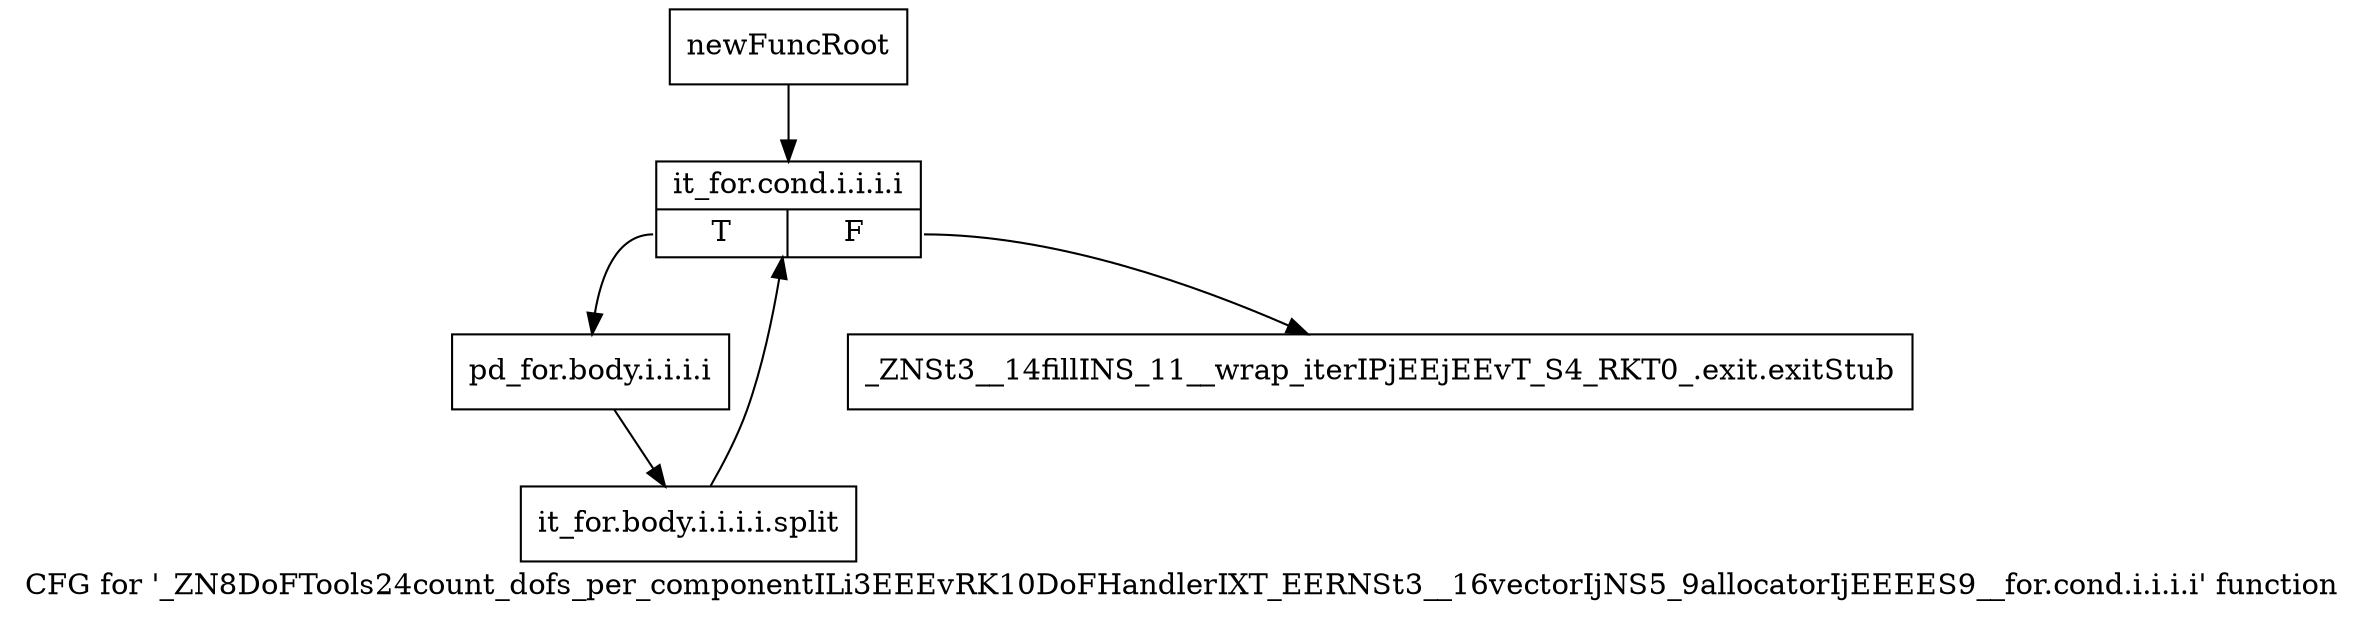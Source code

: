 digraph "CFG for '_ZN8DoFTools24count_dofs_per_componentILi3EEEvRK10DoFHandlerIXT_EERNSt3__16vectorIjNS5_9allocatorIjEEEES9__for.cond.i.i.i.i' function" {
	label="CFG for '_ZN8DoFTools24count_dofs_per_componentILi3EEEvRK10DoFHandlerIXT_EERNSt3__16vectorIjNS5_9allocatorIjEEEES9__for.cond.i.i.i.i' function";

	Node0x8ff3cb0 [shape=record,label="{newFuncRoot}"];
	Node0x8ff3cb0 -> Node0x8ff3d50;
	Node0x8ff3d00 [shape=record,label="{_ZNSt3__14fillINS_11__wrap_iterIPjEEjEEvT_S4_RKT0_.exit.exitStub}"];
	Node0x8ff3d50 [shape=record,label="{it_for.cond.i.i.i.i|{<s0>T|<s1>F}}"];
	Node0x8ff3d50:s0 -> Node0x8ff3da0;
	Node0x8ff3d50:s1 -> Node0x8ff3d00;
	Node0x8ff3da0 [shape=record,label="{pd_for.body.i.i.i.i}"];
	Node0x8ff3da0 -> Node0xc55da60;
	Node0xc55da60 [shape=record,label="{it_for.body.i.i.i.i.split}"];
	Node0xc55da60 -> Node0x8ff3d50;
}
